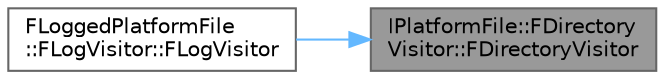 digraph "IPlatformFile::FDirectoryVisitor::FDirectoryVisitor"
{
 // INTERACTIVE_SVG=YES
 // LATEX_PDF_SIZE
  bgcolor="transparent";
  edge [fontname=Helvetica,fontsize=10,labelfontname=Helvetica,labelfontsize=10];
  node [fontname=Helvetica,fontsize=10,shape=box,height=0.2,width=0.4];
  rankdir="RL";
  Node1 [id="Node000001",label="IPlatformFile::FDirectory\lVisitor::FDirectoryVisitor",height=0.2,width=0.4,color="gray40", fillcolor="grey60", style="filled", fontcolor="black",tooltip=" "];
  Node1 -> Node2 [id="edge1_Node000001_Node000002",dir="back",color="steelblue1",style="solid",tooltip=" "];
  Node2 [id="Node000002",label="FLoggedPlatformFile\l::FLogVisitor::FLogVisitor",height=0.2,width=0.4,color="grey40", fillcolor="white", style="filled",URL="$de/d3f/classFLoggedPlatformFile_1_1FLogVisitor.html#af04f26af5a4869ceb29b97f0a2bcb865",tooltip=" "];
}
